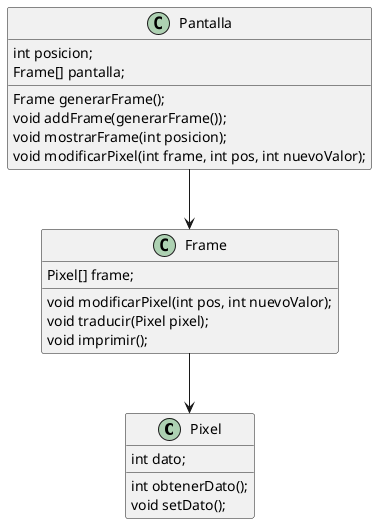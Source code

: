 @startuml

class Pixel{
  int dato;
  int obtenerDato();
  void setDato();
}

class Frame{
  Pixel[] frame;
  void modificarPixel(int pos, int nuevoValor);
  void traducir(Pixel pixel);
  void imprimir();
}

class Pantalla{
  int posicion;
  Frame[] pantalla;
  Frame generarFrame();
  void addFrame(generarFrame());
  void mostrarFrame(int posicion);
  void modificarPixel(int frame, int pos, int nuevoValor);
}

Frame --> Pixel
Pantalla --> Frame
@enduml
